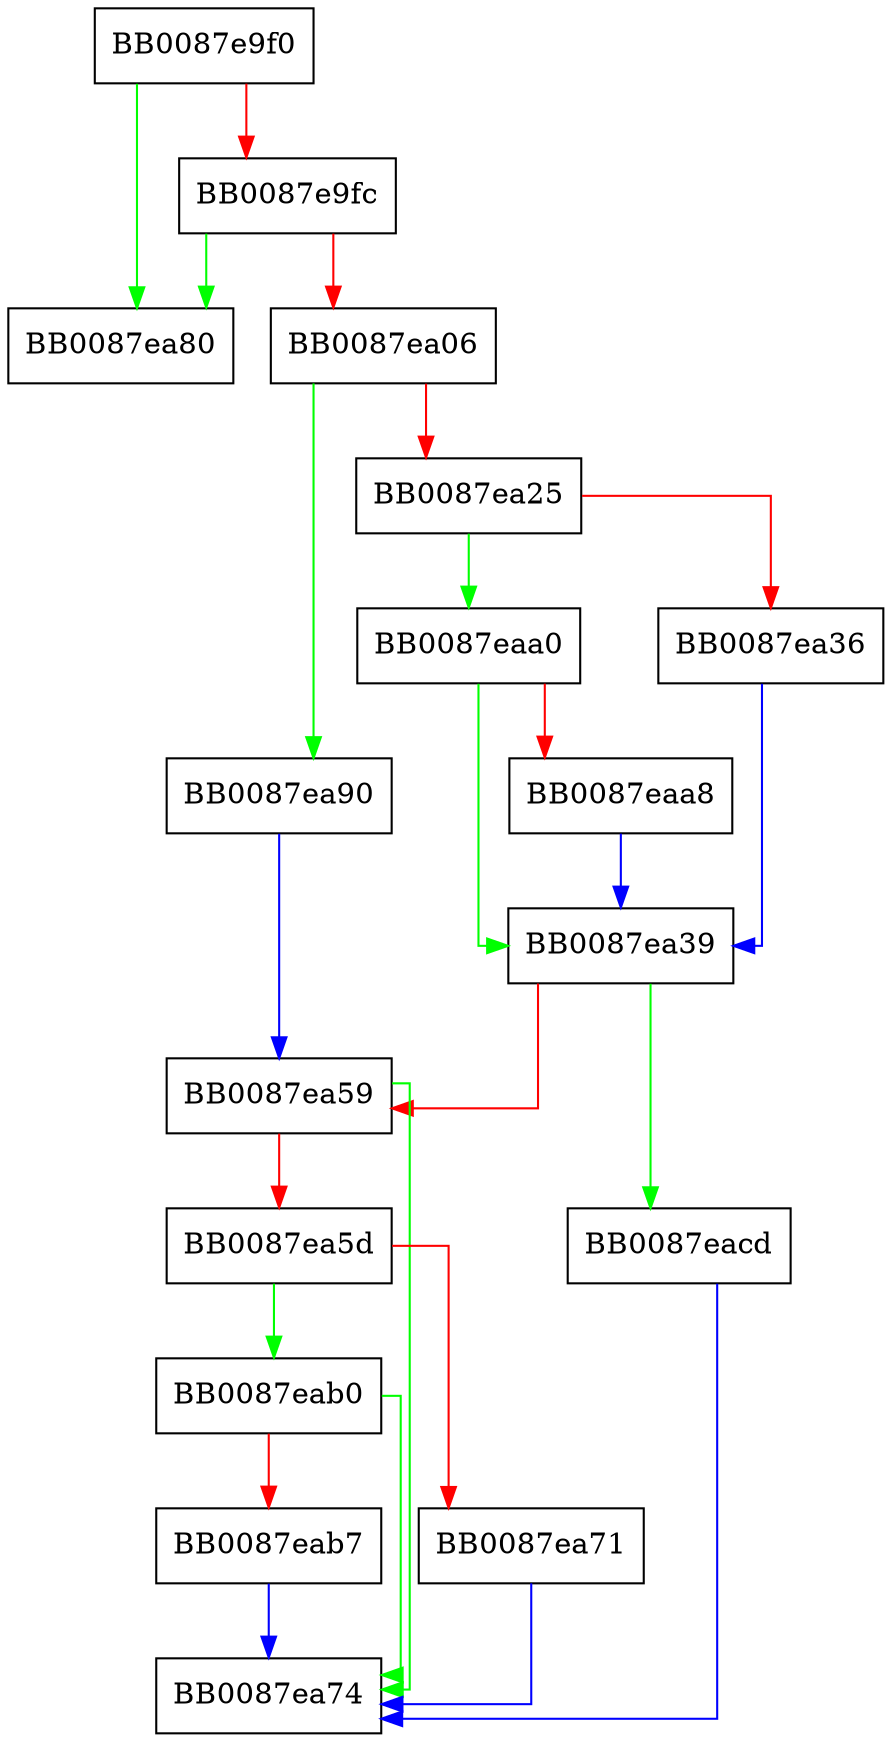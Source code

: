 digraph feof {
  node [shape="box"];
  graph [splines=ortho];
  BB0087e9f0 -> BB0087ea80 [color="green"];
  BB0087e9f0 -> BB0087e9fc [color="red"];
  BB0087e9fc -> BB0087ea80 [color="green"];
  BB0087e9fc -> BB0087ea06 [color="red"];
  BB0087ea06 -> BB0087ea90 [color="green"];
  BB0087ea06 -> BB0087ea25 [color="red"];
  BB0087ea25 -> BB0087eaa0 [color="green"];
  BB0087ea25 -> BB0087ea36 [color="red"];
  BB0087ea36 -> BB0087ea39 [color="blue"];
  BB0087ea39 -> BB0087eacd [color="green"];
  BB0087ea39 -> BB0087ea59 [color="red"];
  BB0087ea59 -> BB0087ea74 [color="green"];
  BB0087ea59 -> BB0087ea5d [color="red"];
  BB0087ea5d -> BB0087eab0 [color="green"];
  BB0087ea5d -> BB0087ea71 [color="red"];
  BB0087ea71 -> BB0087ea74 [color="blue"];
  BB0087ea90 -> BB0087ea59 [color="blue"];
  BB0087eaa0 -> BB0087ea39 [color="green"];
  BB0087eaa0 -> BB0087eaa8 [color="red"];
  BB0087eaa8 -> BB0087ea39 [color="blue"];
  BB0087eab0 -> BB0087ea74 [color="green"];
  BB0087eab0 -> BB0087eab7 [color="red"];
  BB0087eab7 -> BB0087ea74 [color="blue"];
  BB0087eacd -> BB0087ea74 [color="blue"];
}